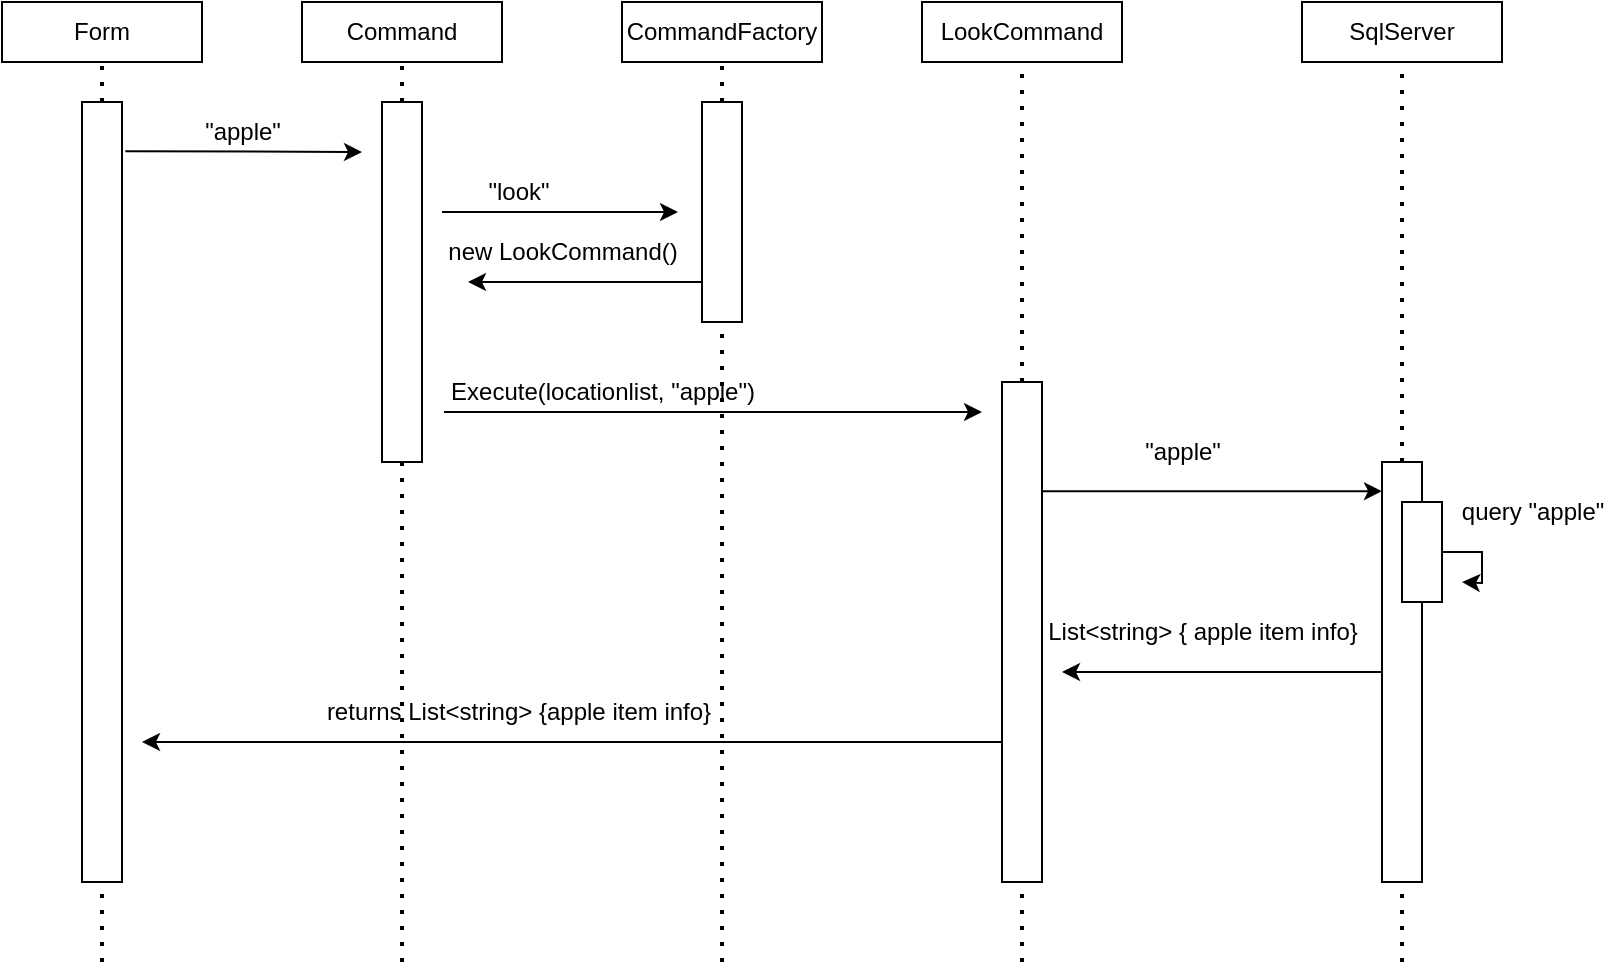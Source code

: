 <mxfile version="22.1.4" type="device">
  <diagram name="Page-1" id="IKhVUgUdn-az1HDO5u4m">
    <mxGraphModel dx="1018" dy="540" grid="1" gridSize="10" guides="1" tooltips="1" connect="1" arrows="1" fold="1" page="1" pageScale="1" pageWidth="850" pageHeight="1100" math="0" shadow="0">
      <root>
        <mxCell id="0" />
        <mxCell id="1" parent="0" />
        <mxCell id="Kcpcdb8gBXc4u03T2jaD-1" value="Form" style="rounded=0;whiteSpace=wrap;html=1;" vertex="1" parent="1">
          <mxGeometry x="260" y="180" width="100" height="30" as="geometry" />
        </mxCell>
        <mxCell id="Kcpcdb8gBXc4u03T2jaD-3" value="" style="endArrow=none;dashed=1;html=1;dashPattern=1 3;strokeWidth=2;rounded=0;entryX=0.5;entryY=1;entryDx=0;entryDy=0;" edge="1" parent="1" source="Kcpcdb8gBXc4u03T2jaD-4" target="Kcpcdb8gBXc4u03T2jaD-1">
          <mxGeometry width="50" height="50" relative="1" as="geometry">
            <mxPoint x="310" y="660" as="sourcePoint" />
            <mxPoint x="450" y="310" as="targetPoint" />
          </mxGeometry>
        </mxCell>
        <mxCell id="Kcpcdb8gBXc4u03T2jaD-5" value="" style="endArrow=none;dashed=1;html=1;dashPattern=1 3;strokeWidth=2;rounded=0;entryX=0.5;entryY=1;entryDx=0;entryDy=0;" edge="1" parent="1" target="Kcpcdb8gBXc4u03T2jaD-4">
          <mxGeometry width="50" height="50" relative="1" as="geometry">
            <mxPoint x="310" y="660" as="sourcePoint" />
            <mxPoint x="310" y="210" as="targetPoint" />
          </mxGeometry>
        </mxCell>
        <mxCell id="Kcpcdb8gBXc4u03T2jaD-4" value="" style="rounded=0;whiteSpace=wrap;html=1;" vertex="1" parent="1">
          <mxGeometry x="300" y="230" width="20" height="390" as="geometry" />
        </mxCell>
        <mxCell id="Kcpcdb8gBXc4u03T2jaD-6" value="Command" style="rounded=0;whiteSpace=wrap;html=1;" vertex="1" parent="1">
          <mxGeometry x="410" y="180" width="100" height="30" as="geometry" />
        </mxCell>
        <mxCell id="Kcpcdb8gBXc4u03T2jaD-7" value="" style="endArrow=none;dashed=1;html=1;dashPattern=1 3;strokeWidth=2;rounded=0;entryX=0.5;entryY=1;entryDx=0;entryDy=0;" edge="1" parent="1" source="Kcpcdb8gBXc4u03T2jaD-9" target="Kcpcdb8gBXc4u03T2jaD-6">
          <mxGeometry width="50" height="50" relative="1" as="geometry">
            <mxPoint x="460" y="660" as="sourcePoint" />
            <mxPoint x="600" y="310" as="targetPoint" />
          </mxGeometry>
        </mxCell>
        <mxCell id="Kcpcdb8gBXc4u03T2jaD-8" value="" style="endArrow=none;dashed=1;html=1;dashPattern=1 3;strokeWidth=2;rounded=0;entryX=0.5;entryY=1;entryDx=0;entryDy=0;" edge="1" parent="1" target="Kcpcdb8gBXc4u03T2jaD-9">
          <mxGeometry width="50" height="50" relative="1" as="geometry">
            <mxPoint x="460" y="660" as="sourcePoint" />
            <mxPoint x="460" y="210" as="targetPoint" />
          </mxGeometry>
        </mxCell>
        <mxCell id="Kcpcdb8gBXc4u03T2jaD-9" value="" style="rounded=0;whiteSpace=wrap;html=1;" vertex="1" parent="1">
          <mxGeometry x="450" y="230" width="20" height="180" as="geometry" />
        </mxCell>
        <mxCell id="Kcpcdb8gBXc4u03T2jaD-10" value="CommandFactory" style="rounded=0;whiteSpace=wrap;html=1;" vertex="1" parent="1">
          <mxGeometry x="570" y="180" width="100" height="30" as="geometry" />
        </mxCell>
        <mxCell id="Kcpcdb8gBXc4u03T2jaD-11" value="" style="endArrow=none;dashed=1;html=1;dashPattern=1 3;strokeWidth=2;rounded=0;entryX=0.5;entryY=1;entryDx=0;entryDy=0;" edge="1" parent="1" source="Kcpcdb8gBXc4u03T2jaD-13" target="Kcpcdb8gBXc4u03T2jaD-10">
          <mxGeometry width="50" height="50" relative="1" as="geometry">
            <mxPoint x="620" y="660" as="sourcePoint" />
            <mxPoint x="760" y="310" as="targetPoint" />
          </mxGeometry>
        </mxCell>
        <mxCell id="Kcpcdb8gBXc4u03T2jaD-12" value="" style="endArrow=none;dashed=1;html=1;dashPattern=1 3;strokeWidth=2;rounded=0;entryX=0.5;entryY=1;entryDx=0;entryDy=0;" edge="1" parent="1" target="Kcpcdb8gBXc4u03T2jaD-13">
          <mxGeometry width="50" height="50" relative="1" as="geometry">
            <mxPoint x="620" y="660" as="sourcePoint" />
            <mxPoint x="620" y="210" as="targetPoint" />
          </mxGeometry>
        </mxCell>
        <mxCell id="Kcpcdb8gBXc4u03T2jaD-23" style="edgeStyle=orthogonalEdgeStyle;rounded=0;orthogonalLoop=1;jettySize=auto;html=1;" edge="1" parent="1">
          <mxGeometry relative="1" as="geometry">
            <mxPoint x="493" y="320" as="targetPoint" />
            <mxPoint x="613" y="320" as="sourcePoint" />
          </mxGeometry>
        </mxCell>
        <mxCell id="Kcpcdb8gBXc4u03T2jaD-13" value="" style="rounded=0;whiteSpace=wrap;html=1;" vertex="1" parent="1">
          <mxGeometry x="610" y="230" width="20" height="110" as="geometry" />
        </mxCell>
        <mxCell id="Kcpcdb8gBXc4u03T2jaD-14" value="LookCommand" style="rounded=0;whiteSpace=wrap;html=1;" vertex="1" parent="1">
          <mxGeometry x="720" y="180" width="100" height="30" as="geometry" />
        </mxCell>
        <mxCell id="Kcpcdb8gBXc4u03T2jaD-15" value="" style="endArrow=none;dashed=1;html=1;dashPattern=1 3;strokeWidth=2;rounded=0;entryX=0.5;entryY=1;entryDx=0;entryDy=0;" edge="1" parent="1" source="Kcpcdb8gBXc4u03T2jaD-17" target="Kcpcdb8gBXc4u03T2jaD-14">
          <mxGeometry width="50" height="50" relative="1" as="geometry">
            <mxPoint x="770" y="660" as="sourcePoint" />
            <mxPoint x="910" y="310" as="targetPoint" />
          </mxGeometry>
        </mxCell>
        <mxCell id="Kcpcdb8gBXc4u03T2jaD-16" value="" style="endArrow=none;dashed=1;html=1;dashPattern=1 3;strokeWidth=2;rounded=0;entryX=0.5;entryY=1;entryDx=0;entryDy=0;" edge="1" parent="1" target="Kcpcdb8gBXc4u03T2jaD-17">
          <mxGeometry width="50" height="50" relative="1" as="geometry">
            <mxPoint x="770" y="660" as="sourcePoint" />
            <mxPoint x="770" y="210" as="targetPoint" />
          </mxGeometry>
        </mxCell>
        <mxCell id="Kcpcdb8gBXc4u03T2jaD-32" style="edgeStyle=orthogonalEdgeStyle;rounded=0;orthogonalLoop=1;jettySize=auto;html=1;entryX=0;entryY=0.5;entryDx=0;entryDy=0;" edge="1" parent="1">
          <mxGeometry relative="1" as="geometry">
            <mxPoint x="780" y="424.58" as="sourcePoint" />
            <mxPoint x="950" y="424.58" as="targetPoint" />
          </mxGeometry>
        </mxCell>
        <mxCell id="Kcpcdb8gBXc4u03T2jaD-44" style="edgeStyle=orthogonalEdgeStyle;rounded=0;orthogonalLoop=1;jettySize=auto;html=1;" edge="1" parent="1">
          <mxGeometry relative="1" as="geometry">
            <mxPoint x="330" y="550" as="targetPoint" />
            <mxPoint x="760" y="550" as="sourcePoint" />
          </mxGeometry>
        </mxCell>
        <mxCell id="Kcpcdb8gBXc4u03T2jaD-17" value="" style="rounded=0;whiteSpace=wrap;html=1;" vertex="1" parent="1">
          <mxGeometry x="760" y="370" width="20" height="250" as="geometry" />
        </mxCell>
        <mxCell id="Kcpcdb8gBXc4u03T2jaD-19" value="&quot;apple&quot;" style="text;html=1;align=center;verticalAlign=middle;resizable=0;points=[];autosize=1;strokeColor=none;fillColor=none;" vertex="1" parent="1">
          <mxGeometry x="350" y="230" width="60" height="30" as="geometry" />
        </mxCell>
        <mxCell id="Kcpcdb8gBXc4u03T2jaD-20" value="" style="endArrow=classic;html=1;rounded=0;exitX=1.084;exitY=0.063;exitDx=0;exitDy=0;exitPerimeter=0;" edge="1" parent="1" source="Kcpcdb8gBXc4u03T2jaD-4">
          <mxGeometry width="50" height="50" relative="1" as="geometry">
            <mxPoint x="322" y="255" as="sourcePoint" />
            <mxPoint x="440" y="255" as="targetPoint" />
          </mxGeometry>
        </mxCell>
        <mxCell id="Kcpcdb8gBXc4u03T2jaD-21" value="&quot;look&quot;" style="text;html=1;align=center;verticalAlign=middle;resizable=0;points=[];autosize=1;strokeColor=none;fillColor=none;" vertex="1" parent="1">
          <mxGeometry x="493" y="260" width="50" height="30" as="geometry" />
        </mxCell>
        <mxCell id="Kcpcdb8gBXc4u03T2jaD-22" value="" style="endArrow=classic;html=1;rounded=0;exitX=1.084;exitY=0.063;exitDx=0;exitDy=0;exitPerimeter=0;" edge="1" parent="1">
          <mxGeometry width="50" height="50" relative="1" as="geometry">
            <mxPoint x="480" y="285" as="sourcePoint" />
            <mxPoint x="598" y="285" as="targetPoint" />
          </mxGeometry>
        </mxCell>
        <mxCell id="Kcpcdb8gBXc4u03T2jaD-24" value="new LookCommand()" style="text;html=1;align=center;verticalAlign=middle;resizable=0;points=[];autosize=1;strokeColor=none;fillColor=none;" vertex="1" parent="1">
          <mxGeometry x="470" y="290" width="140" height="30" as="geometry" />
        </mxCell>
        <mxCell id="Kcpcdb8gBXc4u03T2jaD-25" value="Execute(locationlist, &quot;apple&quot;)" style="text;html=1;align=center;verticalAlign=middle;resizable=0;points=[];autosize=1;strokeColor=none;fillColor=none;" vertex="1" parent="1">
          <mxGeometry x="470" y="360" width="180" height="30" as="geometry" />
        </mxCell>
        <mxCell id="Kcpcdb8gBXc4u03T2jaD-26" value="" style="endArrow=classic;html=1;rounded=0;exitX=1.084;exitY=0.063;exitDx=0;exitDy=0;exitPerimeter=0;" edge="1" parent="1">
          <mxGeometry width="50" height="50" relative="1" as="geometry">
            <mxPoint x="481" y="385" as="sourcePoint" />
            <mxPoint x="750" y="385" as="targetPoint" />
          </mxGeometry>
        </mxCell>
        <mxCell id="Kcpcdb8gBXc4u03T2jaD-28" value="SqlServer" style="rounded=0;whiteSpace=wrap;html=1;" vertex="1" parent="1">
          <mxGeometry x="910" y="180" width="100" height="30" as="geometry" />
        </mxCell>
        <mxCell id="Kcpcdb8gBXc4u03T2jaD-29" value="" style="endArrow=none;dashed=1;html=1;dashPattern=1 3;strokeWidth=2;rounded=0;entryX=0.5;entryY=1;entryDx=0;entryDy=0;" edge="1" parent="1" source="Kcpcdb8gBXc4u03T2jaD-31" target="Kcpcdb8gBXc4u03T2jaD-28">
          <mxGeometry width="50" height="50" relative="1" as="geometry">
            <mxPoint x="960" y="660" as="sourcePoint" />
            <mxPoint x="1100" y="310" as="targetPoint" />
          </mxGeometry>
        </mxCell>
        <mxCell id="Kcpcdb8gBXc4u03T2jaD-30" value="" style="endArrow=none;dashed=1;html=1;dashPattern=1 3;strokeWidth=2;rounded=0;entryX=0.5;entryY=1;entryDx=0;entryDy=0;" edge="1" parent="1" target="Kcpcdb8gBXc4u03T2jaD-31">
          <mxGeometry width="50" height="50" relative="1" as="geometry">
            <mxPoint x="960" y="660" as="sourcePoint" />
            <mxPoint x="960" y="210" as="targetPoint" />
          </mxGeometry>
        </mxCell>
        <mxCell id="Kcpcdb8gBXc4u03T2jaD-41" style="edgeStyle=orthogonalEdgeStyle;rounded=0;orthogonalLoop=1;jettySize=auto;html=1;" edge="1" parent="1" source="Kcpcdb8gBXc4u03T2jaD-31">
          <mxGeometry relative="1" as="geometry">
            <mxPoint x="790" y="515" as="targetPoint" />
          </mxGeometry>
        </mxCell>
        <mxCell id="Kcpcdb8gBXc4u03T2jaD-31" value="" style="rounded=0;whiteSpace=wrap;html=1;" vertex="1" parent="1">
          <mxGeometry x="950" y="410" width="20" height="210" as="geometry" />
        </mxCell>
        <mxCell id="Kcpcdb8gBXc4u03T2jaD-37" value="&quot;apple&quot;" style="text;html=1;align=center;verticalAlign=middle;resizable=0;points=[];autosize=1;strokeColor=none;fillColor=none;" vertex="1" parent="1">
          <mxGeometry x="820" y="390" width="60" height="30" as="geometry" />
        </mxCell>
        <mxCell id="Kcpcdb8gBXc4u03T2jaD-39" style="edgeStyle=orthogonalEdgeStyle;rounded=0;orthogonalLoop=1;jettySize=auto;html=1;" edge="1" parent="1" source="Kcpcdb8gBXc4u03T2jaD-38">
          <mxGeometry relative="1" as="geometry">
            <mxPoint x="990" y="470" as="targetPoint" />
          </mxGeometry>
        </mxCell>
        <mxCell id="Kcpcdb8gBXc4u03T2jaD-38" value="" style="rounded=0;whiteSpace=wrap;html=1;" vertex="1" parent="1">
          <mxGeometry x="960" y="430" width="20" height="50" as="geometry" />
        </mxCell>
        <mxCell id="Kcpcdb8gBXc4u03T2jaD-40" value="query &quot;apple&quot;" style="text;html=1;align=center;verticalAlign=middle;resizable=0;points=[];autosize=1;strokeColor=none;fillColor=none;" vertex="1" parent="1">
          <mxGeometry x="980" y="420" width="90" height="30" as="geometry" />
        </mxCell>
        <mxCell id="Kcpcdb8gBXc4u03T2jaD-42" value="List&amp;lt;string&amp;gt; { apple item info}" style="text;html=1;align=center;verticalAlign=middle;resizable=0;points=[];autosize=1;strokeColor=none;fillColor=none;" vertex="1" parent="1">
          <mxGeometry x="770" y="480" width="180" height="30" as="geometry" />
        </mxCell>
        <mxCell id="Kcpcdb8gBXc4u03T2jaD-45" value="returns List&amp;lt;string&amp;gt; {apple item info}" style="text;html=1;align=center;verticalAlign=middle;resizable=0;points=[];autosize=1;strokeColor=none;fillColor=none;" vertex="1" parent="1">
          <mxGeometry x="408" y="520" width="220" height="30" as="geometry" />
        </mxCell>
      </root>
    </mxGraphModel>
  </diagram>
</mxfile>
